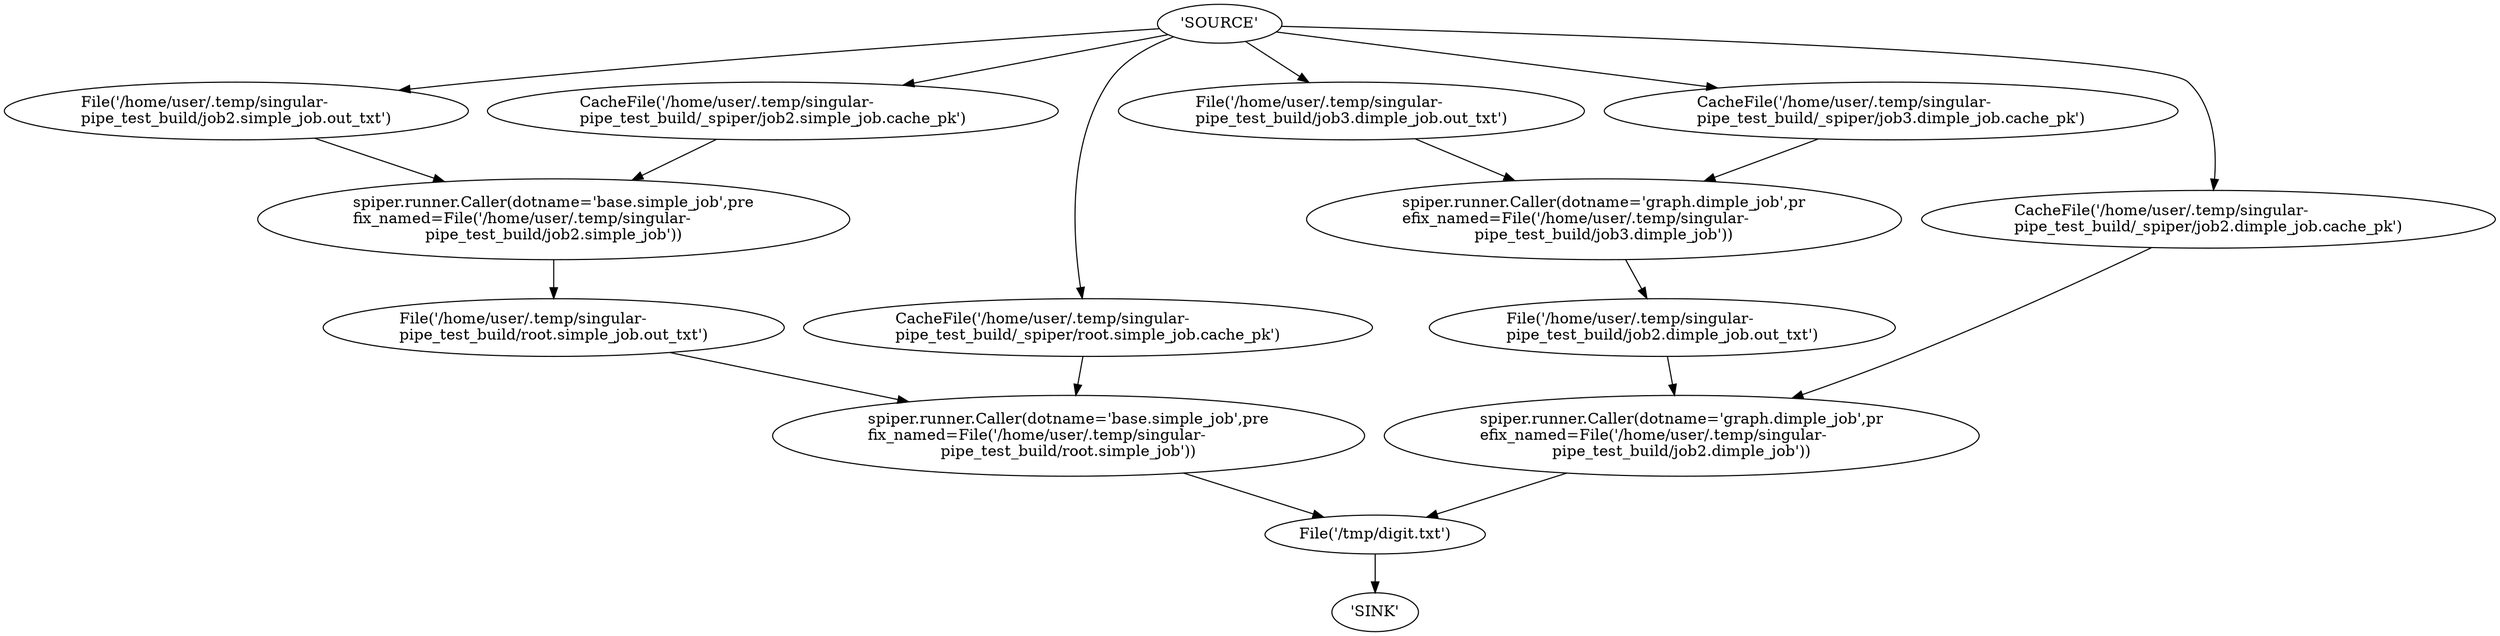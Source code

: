 strict digraph G {
	rankdir=TB
	"'SOURCE'" -> "File('/home/user/.temp/singular-\lpipe_test_build/job2.simple_job.out_txt')"
	"File('/home/user/.temp/singular-\lpipe_test_build/job2.simple_job.out_txt')" -> "spiper.runner.Caller(dotname='base.simple_job',pre\lfix_named=File('/home/user/.temp/singular-\lpipe_test_build/job2.simple_job'))"
	"'SOURCE'" -> "CacheFile('/home/user/.temp/singular-\lpipe_test_build/_spiper/job2.simple_job.cache_pk')"
	"CacheFile('/home/user/.temp/singular-\lpipe_test_build/_spiper/job2.simple_job.cache_pk')" -> "spiper.runner.Caller(dotname='base.simple_job',pre\lfix_named=File('/home/user/.temp/singular-\lpipe_test_build/job2.simple_job'))"
	"spiper.runner.Caller(dotname='base.simple_job',pre\lfix_named=File('/home/user/.temp/singular-\lpipe_test_build/job2.simple_job'))" -> "File('/home/user/.temp/singular-\lpipe_test_build/root.simple_job.out_txt')"
	"File('/home/user/.temp/singular-\lpipe_test_build/root.simple_job.out_txt')" -> "spiper.runner.Caller(dotname='base.simple_job',pre\lfix_named=File('/home/user/.temp/singular-\lpipe_test_build/root.simple_job'))"
	"'SOURCE'" -> "CacheFile('/home/user/.temp/singular-\lpipe_test_build/_spiper/root.simple_job.cache_pk')"
	"CacheFile('/home/user/.temp/singular-\lpipe_test_build/_spiper/root.simple_job.cache_pk')" -> "spiper.runner.Caller(dotname='base.simple_job',pre\lfix_named=File('/home/user/.temp/singular-\lpipe_test_build/root.simple_job'))"
	"spiper.runner.Caller(dotname='base.simple_job',pre\lfix_named=File('/home/user/.temp/singular-\lpipe_test_build/root.simple_job'))" -> "File('/tmp/digit.txt')"
	"'SOURCE'" -> "File('/home/user/.temp/singular-\lpipe_test_build/job3.dimple_job.out_txt')"
	"File('/home/user/.temp/singular-\lpipe_test_build/job3.dimple_job.out_txt')" -> "spiper.runner.Caller(dotname='graph.dimple_job',pr\lefix_named=File('/home/user/.temp/singular-\lpipe_test_build/job3.dimple_job'))"
	"'SOURCE'" -> "CacheFile('/home/user/.temp/singular-\lpipe_test_build/_spiper/job3.dimple_job.cache_pk')"
	"CacheFile('/home/user/.temp/singular-\lpipe_test_build/_spiper/job3.dimple_job.cache_pk')" -> "spiper.runner.Caller(dotname='graph.dimple_job',pr\lefix_named=File('/home/user/.temp/singular-\lpipe_test_build/job3.dimple_job'))"
	"spiper.runner.Caller(dotname='graph.dimple_job',pr\lefix_named=File('/home/user/.temp/singular-\lpipe_test_build/job3.dimple_job'))" -> "File('/home/user/.temp/singular-\lpipe_test_build/job2.dimple_job.out_txt')"
	"File('/home/user/.temp/singular-\lpipe_test_build/job2.dimple_job.out_txt')" -> "spiper.runner.Caller(dotname='graph.dimple_job',pr\lefix_named=File('/home/user/.temp/singular-\lpipe_test_build/job2.dimple_job'))"
	"'SOURCE'" -> "CacheFile('/home/user/.temp/singular-\lpipe_test_build/_spiper/job2.dimple_job.cache_pk')"
	"CacheFile('/home/user/.temp/singular-\lpipe_test_build/_spiper/job2.dimple_job.cache_pk')" -> "spiper.runner.Caller(dotname='graph.dimple_job',pr\lefix_named=File('/home/user/.temp/singular-\lpipe_test_build/job2.dimple_job'))"
	"spiper.runner.Caller(dotname='graph.dimple_job',pr\lefix_named=File('/home/user/.temp/singular-\lpipe_test_build/job2.dimple_job'))" -> "File('/tmp/digit.txt')"
	"File('/tmp/digit.txt')" -> "'SINK'"
}
